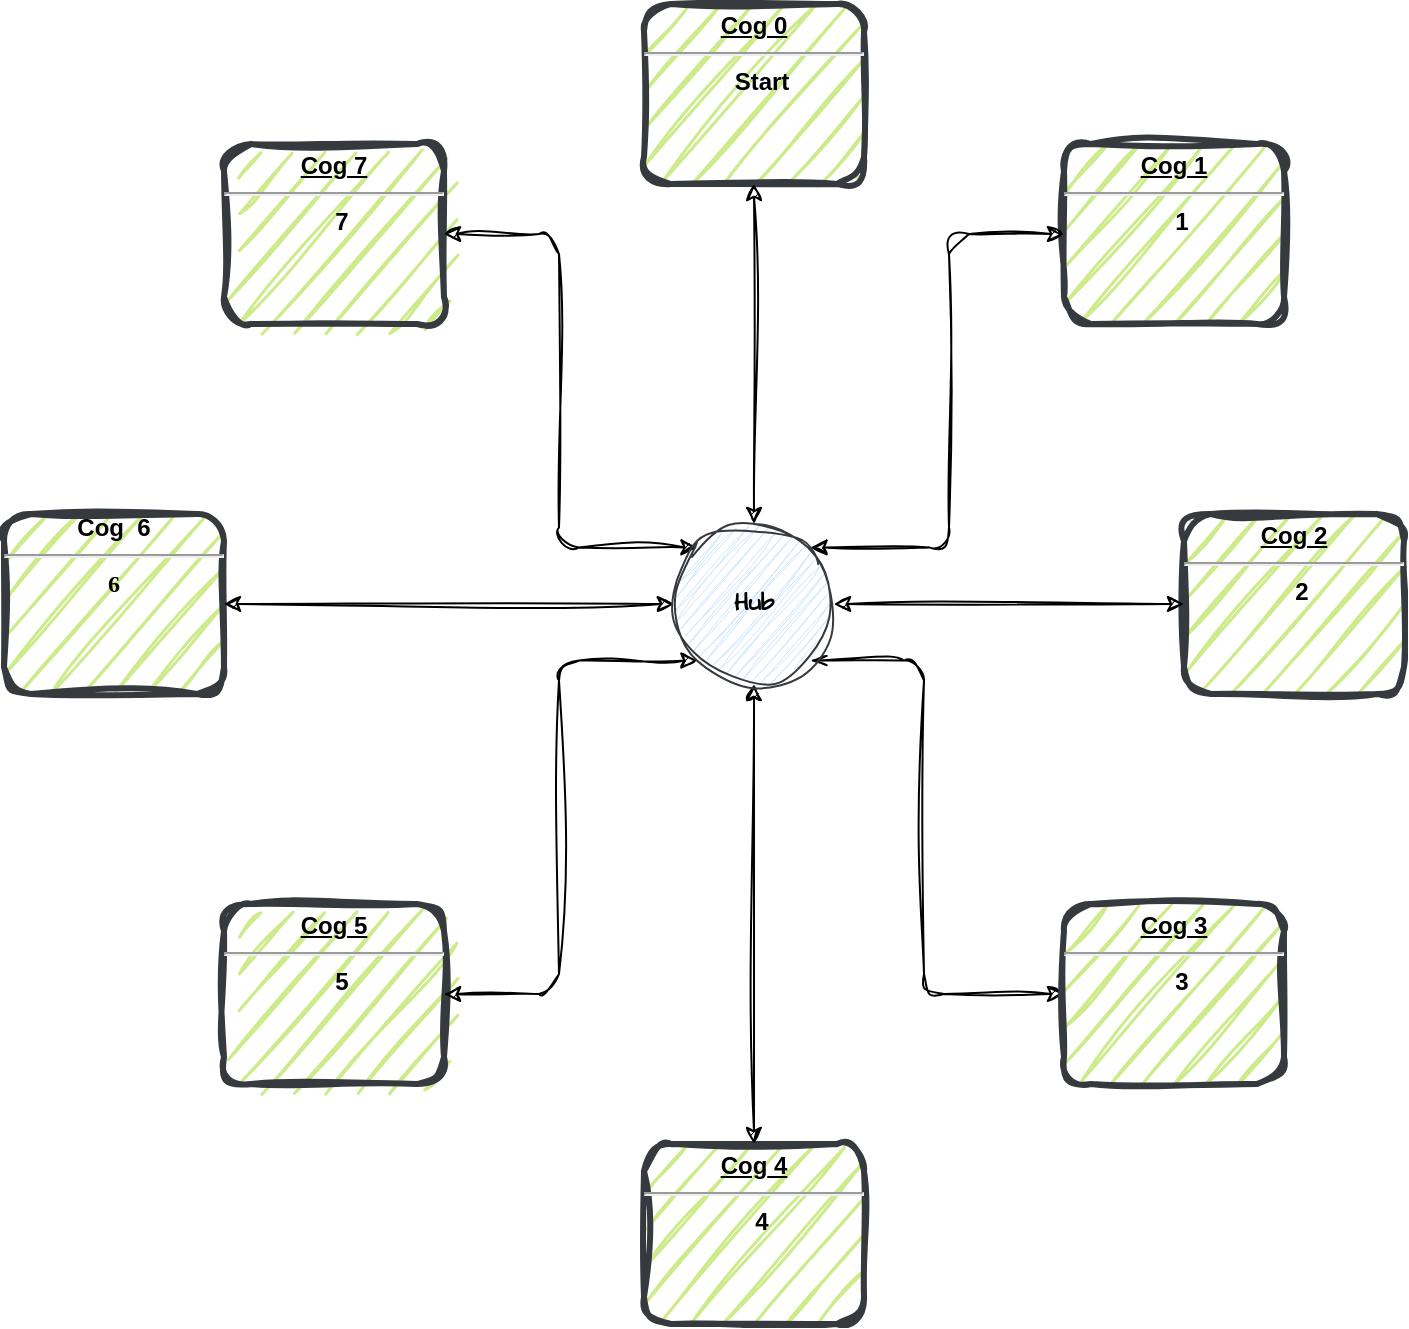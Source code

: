 <mxfile version="24.0.4" type="device" pages="2">
  <diagram name="Hub" id="c7558073-3199-34d8-9f00-42111426c3f3">
    <mxGraphModel dx="1114" dy="839" grid="1" gridSize="10" guides="1" tooltips="1" connect="1" arrows="1" fold="1" page="1" pageScale="1" pageWidth="826" pageHeight="1169" background="none" math="0" shadow="0">
      <root>
        <mxCell id="0" />
        <mxCell id="1" parent="0" />
        <UserObject label="&lt;p style=&quot;margin: 0px; margin-top: 4px; text-align: center; text-decoration: underline;&quot;&gt;&lt;strong&gt;Cog 1&lt;/strong&gt;&lt;/p&gt;&lt;hr&gt;&lt;p style=&quot;margin: 0px; margin-left: 8px;&quot;&gt;1&lt;/p&gt;" link="data:page/id,5XCSdiRzzNZQ1itL5CY2" id="2">
          <mxCell style="verticalAlign=middle;align=center;overflow=fill;fontSize=12;fontFamily=Helvetica;html=1;rounded=1;fontStyle=1;strokeWidth=3;fillColor=#cdeb8b;sketch=1;curveFitting=1;jiggle=2;strokeColor=#36393d;" parent="1" vertex="1">
            <mxGeometry x="600" y="310" width="110" height="90" as="geometry" />
          </mxCell>
        </UserObject>
        <UserObject label="&lt;p style=&quot;margin: 0px; margin-top: 4px; text-align: center; text-decoration: underline;&quot;&gt;&lt;strong&gt;Cog 2&lt;br&gt;&lt;/strong&gt;&lt;/p&gt;&lt;hr&gt;&lt;p style=&quot;margin: 0px; margin-left: 8px;&quot;&gt;2&lt;/p&gt;" link="data:page/id,5XCSdiRzzNZQ1itL5CY2" id="6">
          <mxCell style="verticalAlign=middle;align=center;overflow=fill;fontSize=12;fontFamily=Helvetica;html=1;rounded=1;fontStyle=1;strokeWidth=3;fillColor=#cdeb8b;sketch=1;curveFitting=1;jiggle=2;strokeColor=#36393d;" parent="1" vertex="1">
            <mxGeometry x="660" y="495" width="110" height="90" as="geometry" />
          </mxCell>
        </UserObject>
        <mxCell id="l2tlE5qHV4pt4gMMHIwt-113" style="edgeStyle=orthogonalEdgeStyle;rounded=1;sketch=1;hachureGap=4;jiggle=2;curveFitting=1;orthogonalLoop=1;jettySize=auto;html=1;exitX=0;exitY=0.5;exitDx=0;exitDy=0;entryX=1;entryY=1;entryDx=0;entryDy=0;fontFamily=Architects Daughter;fontSource=https%3A%2F%2Ffonts.googleapis.com%2Fcss%3Ffamily%3DArchitects%2BDaughter;endArrow=openThin;endFill=0;startArrow=classic;startFill=1;" edge="1" parent="1" source="7" target="l2tlE5qHV4pt4gMMHIwt-102">
          <mxGeometry relative="1" as="geometry">
            <Array as="points">
              <mxPoint x="530" y="735" />
              <mxPoint x="530" y="568" />
            </Array>
          </mxGeometry>
        </mxCell>
        <UserObject label="&lt;p style=&quot;margin: 0px; margin-top: 4px; text-align: center; text-decoration: underline;&quot;&gt;&lt;strong&gt;Cog 3&lt;br&gt;&lt;/strong&gt;&lt;/p&gt;&lt;hr&gt;&lt;p style=&quot;margin: 0px; margin-left: 8px;&quot;&gt;3&lt;/p&gt;" link="data:page/id,5XCSdiRzzNZQ1itL5CY2" id="7">
          <mxCell style="verticalAlign=middle;align=center;overflow=fill;fontSize=12;fontFamily=Helvetica;html=1;rounded=1;fontStyle=1;strokeWidth=3;fillColor=#cdeb8b;sketch=1;curveFitting=1;jiggle=2;strokeColor=#36393d;" parent="1" vertex="1">
            <mxGeometry x="600" y="690" width="110" height="90" as="geometry" />
          </mxCell>
        </UserObject>
        <UserObject label="&lt;p style=&quot;margin: 0px; margin-top: 4px; text-align: center; text-decoration: underline;&quot;&gt;&lt;strong&gt;&lt;strong&gt;Cog&lt;/strong&gt;&amp;nbsp;4&lt;br&gt;&lt;/strong&gt;&lt;/p&gt;&lt;hr&gt;&lt;p style=&quot;margin: 0px; margin-left: 8px;&quot;&gt;4&lt;/p&gt;" link="data:page/id,5XCSdiRzzNZQ1itL5CY2" id="8">
          <mxCell style="verticalAlign=middle;align=center;overflow=fill;fontSize=12;fontFamily=Helvetica;html=1;rounded=1;fontStyle=1;strokeWidth=3;fillColor=#cdeb8b;sketch=1;curveFitting=1;jiggle=2;strokeColor=#36393d;" parent="1" vertex="1">
            <mxGeometry x="390" y="810" width="110" height="90" as="geometry" />
          </mxCell>
        </UserObject>
        <UserObject label="&lt;p style=&quot;margin: 0px; margin-top: 4px; text-align: center; text-decoration: underline;&quot;&gt;&lt;strong&gt;Cog 5&lt;br&gt;&lt;/strong&gt;&lt;/p&gt;&lt;hr&gt;&lt;p style=&quot;margin: 0px; margin-left: 8px;&quot;&gt;5&lt;/p&gt;" link="data:page/id,5XCSdiRzzNZQ1itL5CY2" id="9">
          <mxCell style="verticalAlign=middle;align=center;overflow=fill;fontSize=12;fontFamily=Helvetica;html=1;rounded=1;fontStyle=1;strokeWidth=3;fillColor=#cdeb8b;sketch=1;curveFitting=1;jiggle=2;strokeColor=#36393d;" parent="1" vertex="1">
            <mxGeometry x="180" y="690" width="110" height="90" as="geometry" />
          </mxCell>
        </UserObject>
        <UserObject label="&lt;font face=&quot;Helvetica&quot;&gt;Cog&amp;nbsp; 6&lt;br&gt;&lt;/font&gt;&lt;hr&gt;&lt;font face=&quot;vOSKxI1Vr5Darb8k5qbg&quot;&gt;6&lt;/font&gt;" link="data:page/id,5XCSdiRzzNZQ1itL5CY2" id="10">
          <mxCell style="verticalAlign=middle;align=center;overflow=fill;fontSize=12;fontFamily=Helvetica;rounded=1;fontStyle=1;strokeWidth=3;fillColor=#cdeb8b;sketch=1;curveFitting=1;jiggle=2;strokeColor=#36393d;html=1;fillStyle=auto;" parent="1" vertex="1">
            <mxGeometry x="70.0" y="495" width="110" height="90" as="geometry" />
          </mxCell>
        </UserObject>
        <UserObject label="&lt;p style=&quot;margin: 0px; margin-top: 4px; text-align: center; text-decoration: underline;&quot;&gt;&lt;strong&gt;Cog 7&lt;br&gt;&lt;/strong&gt;&lt;/p&gt;&lt;hr&gt;&lt;p style=&quot;margin: 0px; margin-left: 8px;&quot;&gt;7&lt;/p&gt;" link="data:page/id,5XCSdiRzzNZQ1itL5CY2" id="11">
          <mxCell style="verticalAlign=middle;align=center;overflow=fill;fontSize=12;fontFamily=Helvetica;html=1;rounded=1;fontStyle=1;strokeWidth=3;fillColor=#cdeb8b;sketch=1;curveFitting=1;jiggle=2;strokeColor=#36393d;" parent="1" vertex="1">
            <mxGeometry x="180.0" y="310" width="110" height="90" as="geometry" />
          </mxCell>
        </UserObject>
        <UserObject label="&lt;p style=&quot;margin: 0px; margin-top: 4px; text-align: center; text-decoration: underline;&quot;&gt;&lt;strong&gt;Cog 0&lt;/strong&gt;&lt;/p&gt;&lt;hr&gt;&lt;p style=&quot;margin: 0px; margin-left: 8px;&quot;&gt;Start&lt;/p&gt;" link="data:page/id,5XCSdiRzzNZQ1itL5CY2" id="l2tlE5qHV4pt4gMMHIwt-101">
          <mxCell style="verticalAlign=middle;align=center;overflow=fill;fontSize=12;fontFamily=Helvetica;html=1;rounded=1;fontStyle=1;strokeWidth=3;fillColor=#cdeb8b;sketch=1;curveFitting=1;jiggle=2;strokeColor=#36393d;" vertex="1" parent="1">
            <mxGeometry x="390" y="240" width="110" height="90" as="geometry" />
          </mxCell>
        </UserObject>
        <mxCell id="l2tlE5qHV4pt4gMMHIwt-103" style="edgeStyle=orthogonalEdgeStyle;rounded=1;sketch=1;hachureGap=4;jiggle=2;curveFitting=1;orthogonalLoop=1;jettySize=auto;html=1;exitX=0.5;exitY=0;exitDx=0;exitDy=0;entryX=0.5;entryY=1;entryDx=0;entryDy=0;fontFamily=Architects Daughter;fontSource=https%3A%2F%2Ffonts.googleapis.com%2Fcss%3Ffamily%3DArchitects%2BDaughter;startArrow=classic;startFill=1;" edge="1" parent="1" source="l2tlE5qHV4pt4gMMHIwt-102" target="l2tlE5qHV4pt4gMMHIwt-101">
          <mxGeometry relative="1" as="geometry" />
        </mxCell>
        <mxCell id="l2tlE5qHV4pt4gMMHIwt-104" style="edgeStyle=orthogonalEdgeStyle;rounded=1;sketch=1;hachureGap=4;jiggle=2;curveFitting=1;orthogonalLoop=1;jettySize=auto;html=1;exitX=0.5;exitY=1;exitDx=0;exitDy=0;fontFamily=Architects Daughter;fontSource=https%3A%2F%2Ffonts.googleapis.com%2Fcss%3Ffamily%3DArchitects%2BDaughter;startArrow=classic;startFill=1;" edge="1" parent="1" source="l2tlE5qHV4pt4gMMHIwt-102" target="8">
          <mxGeometry relative="1" as="geometry" />
        </mxCell>
        <mxCell id="l2tlE5qHV4pt4gMMHIwt-105" style="edgeStyle=orthogonalEdgeStyle;rounded=1;sketch=1;hachureGap=4;jiggle=2;curveFitting=1;orthogonalLoop=1;jettySize=auto;html=1;exitX=1;exitY=0;exitDx=0;exitDy=0;entryX=0;entryY=0.5;entryDx=0;entryDy=0;fontFamily=Architects Daughter;fontSource=https%3A%2F%2Ffonts.googleapis.com%2Fcss%3Ffamily%3DArchitects%2BDaughter;startArrow=classic;startFill=1;" edge="1" parent="1" source="l2tlE5qHV4pt4gMMHIwt-102" target="2">
          <mxGeometry relative="1" as="geometry" />
        </mxCell>
        <mxCell id="l2tlE5qHV4pt4gMMHIwt-106" style="edgeStyle=orthogonalEdgeStyle;rounded=1;sketch=1;hachureGap=4;jiggle=2;curveFitting=1;orthogonalLoop=1;jettySize=auto;html=1;exitX=1;exitY=0.5;exitDx=0;exitDy=0;entryX=0;entryY=0.5;entryDx=0;entryDy=0;fontFamily=Architects Daughter;fontSource=https%3A%2F%2Ffonts.googleapis.com%2Fcss%3Ffamily%3DArchitects%2BDaughter;startArrow=classic;startFill=1;" edge="1" parent="1" source="l2tlE5qHV4pt4gMMHIwt-102" target="6">
          <mxGeometry relative="1" as="geometry" />
        </mxCell>
        <mxCell id="l2tlE5qHV4pt4gMMHIwt-108" style="edgeStyle=orthogonalEdgeStyle;rounded=1;sketch=1;hachureGap=4;jiggle=2;curveFitting=1;orthogonalLoop=1;jettySize=auto;html=1;exitX=0;exitY=1;exitDx=0;exitDy=0;entryX=1;entryY=0.5;entryDx=0;entryDy=0;fontFamily=Architects Daughter;fontSource=https%3A%2F%2Ffonts.googleapis.com%2Fcss%3Ffamily%3DArchitects%2BDaughter;startArrow=classic;startFill=1;" edge="1" parent="1" source="l2tlE5qHV4pt4gMMHIwt-102" target="9">
          <mxGeometry relative="1" as="geometry" />
        </mxCell>
        <mxCell id="l2tlE5qHV4pt4gMMHIwt-109" style="edgeStyle=orthogonalEdgeStyle;rounded=1;sketch=1;hachureGap=4;jiggle=2;curveFitting=1;orthogonalLoop=1;jettySize=auto;html=1;exitX=0;exitY=0.5;exitDx=0;exitDy=0;entryX=1;entryY=0.5;entryDx=0;entryDy=0;fontFamily=Architects Daughter;fontSource=https%3A%2F%2Ffonts.googleapis.com%2Fcss%3Ffamily%3DArchitects%2BDaughter;startArrow=classic;startFill=1;" edge="1" parent="1" source="l2tlE5qHV4pt4gMMHIwt-102" target="10">
          <mxGeometry relative="1" as="geometry" />
        </mxCell>
        <mxCell id="l2tlE5qHV4pt4gMMHIwt-110" style="edgeStyle=orthogonalEdgeStyle;rounded=1;sketch=1;hachureGap=4;jiggle=2;curveFitting=1;orthogonalLoop=1;jettySize=auto;html=1;exitX=0;exitY=0;exitDx=0;exitDy=0;entryX=1;entryY=0.5;entryDx=0;entryDy=0;fontFamily=Architects Daughter;fontSource=https%3A%2F%2Ffonts.googleapis.com%2Fcss%3Ffamily%3DArchitects%2BDaughter;startArrow=classic;startFill=1;" edge="1" parent="1" source="l2tlE5qHV4pt4gMMHIwt-102" target="11">
          <mxGeometry relative="1" as="geometry" />
        </mxCell>
        <mxCell id="l2tlE5qHV4pt4gMMHIwt-102" value="Hub" style="ellipse;whiteSpace=wrap;html=1;aspect=fixed;sketch=1;hachureGap=4;jiggle=2;curveFitting=1;fontFamily=Architects Daughter;fontSource=https%3A%2F%2Ffonts.googleapis.com%2Fcss%3Ffamily%3DArchitects%2BDaughter;fillColor=#cce5ff;strokeColor=#36393d;fontStyle=1;rounded=1;" vertex="1" parent="1">
          <mxGeometry x="405" y="500" width="80" height="80" as="geometry" />
        </mxCell>
      </root>
    </mxGraphModel>
  </diagram>
  <diagram id="5XCSdiRzzNZQ1itL5CY2" name="cog">
    <mxGraphModel dx="1114" dy="839" grid="1" gridSize="10" guides="1" tooltips="1" connect="1" arrows="1" fold="1" page="1" pageScale="1" pageWidth="827" pageHeight="1169" math="0" shadow="0">
      <root>
        <mxCell id="0" />
        <mxCell id="1" parent="0" />
        <mxCell id="E1KBiEfFisZCLXaCgXhw-1" value="" style="ellipse;whiteSpace=wrap;html=1;sketch=1;hachureGap=4;jiggle=2;curveFitting=1;fontFamily=Architects Daughter;fontSource=https%3A%2F%2Ffonts.googleapis.com%2Fcss%3Ffamily%3DArchitects%2BDaughter;" vertex="1" parent="1">
          <mxGeometry x="340" y="60" width="120" height="80" as="geometry" />
        </mxCell>
      </root>
    </mxGraphModel>
  </diagram>
</mxfile>
